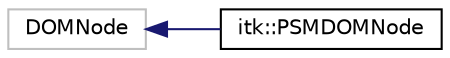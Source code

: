 digraph "Graphical Class Hierarchy"
{
  edge [fontname="Helvetica",fontsize="10",labelfontname="Helvetica",labelfontsize="10"];
  node [fontname="Helvetica",fontsize="10",shape=record];
  rankdir="LR";
  Node1 [label="DOMNode",height=0.2,width=0.4,color="grey75", fillcolor="white", style="filled"];
  Node1 -> Node2 [dir="back",color="midnightblue",fontsize="10",style="solid",fontname="Helvetica"];
  Node2 [label="itk::PSMDOMNode",height=0.2,width=0.4,color="black", fillcolor="white", style="filled",URL="$classitk_1_1_p_s_m_d_o_m_node.html",tooltip="Class to represent a node in the PSM Document Object Model (DOM) tree structure. "];
}
